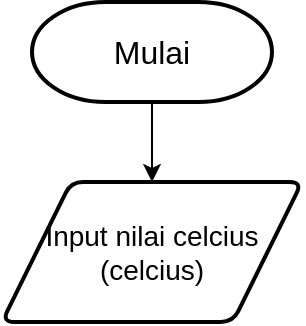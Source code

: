 <mxfile version="24.7.7">
  <diagram name="Page-1" id="Yp-D_o9VCTWESZNkcrKs">
    <mxGraphModel dx="1050" dy="581" grid="1" gridSize="10" guides="1" tooltips="1" connect="1" arrows="1" fold="1" page="1" pageScale="1" pageWidth="850" pageHeight="1100" math="0" shadow="0">
      <root>
        <mxCell id="0" />
        <mxCell id="1" parent="0" />
        <mxCell id="otzFKHewE9aWXzk_kep4-3" value="" style="edgeStyle=orthogonalEdgeStyle;rounded=0;orthogonalLoop=1;jettySize=auto;html=1;" edge="1" parent="1" source="otzFKHewE9aWXzk_kep4-1" target="otzFKHewE9aWXzk_kep4-2">
          <mxGeometry relative="1" as="geometry" />
        </mxCell>
        <mxCell id="otzFKHewE9aWXzk_kep4-1" value="&lt;font style=&quot;font-size: 16px;&quot;&gt;Mulai&lt;/font&gt;" style="strokeWidth=2;html=1;shape=mxgraph.flowchart.terminator;whiteSpace=wrap;" vertex="1" parent="1">
          <mxGeometry x="240" y="40" width="120" height="50" as="geometry" />
        </mxCell>
        <mxCell id="otzFKHewE9aWXzk_kep4-2" value="&lt;font style=&quot;font-size: 14px;&quot;&gt;Input nilai celcius&lt;/font&gt;&lt;div style=&quot;font-size: 14px;&quot;&gt;&lt;font style=&quot;font-size: 14px;&quot;&gt;(celcius)&lt;/font&gt;&lt;/div&gt;" style="shape=parallelogram;html=1;strokeWidth=2;perimeter=parallelogramPerimeter;whiteSpace=wrap;rounded=1;arcSize=12;size=0.23;" vertex="1" parent="1">
          <mxGeometry x="225" y="130" width="150" height="70" as="geometry" />
        </mxCell>
      </root>
    </mxGraphModel>
  </diagram>
</mxfile>
